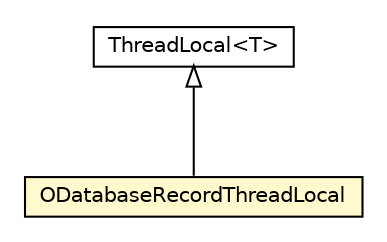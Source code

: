 #!/usr/local/bin/dot
#
# Class diagram 
# Generated by UMLGraph version R5_6-24-gf6e263 (http://www.umlgraph.org/)
#

digraph G {
	edge [fontname="Helvetica",fontsize=10,labelfontname="Helvetica",labelfontsize=10];
	node [fontname="Helvetica",fontsize=10,shape=plaintext];
	nodesep=0.25;
	ranksep=0.5;
	// com.orientechnologies.orient.core.db.ODatabaseRecordThreadLocal
	c2562961 [label=<<table title="com.orientechnologies.orient.core.db.ODatabaseRecordThreadLocal" border="0" cellborder="1" cellspacing="0" cellpadding="2" port="p" bgcolor="lemonChiffon" href="./ODatabaseRecordThreadLocal.html">
		<tr><td><table border="0" cellspacing="0" cellpadding="1">
<tr><td align="center" balign="center"> ODatabaseRecordThreadLocal </td></tr>
		</table></td></tr>
		</table>>, URL="./ODatabaseRecordThreadLocal.html", fontname="Helvetica", fontcolor="black", fontsize=10.0];
	//com.orientechnologies.orient.core.db.ODatabaseRecordThreadLocal extends java.lang.ThreadLocal<com.orientechnologies.orient.core.db.ODatabaseDocumentInternal>
	c2565451:p -> c2562961:p [dir=back,arrowtail=empty];
	// java.lang.ThreadLocal<T>
	c2565451 [label=<<table title="java.lang.ThreadLocal" border="0" cellborder="1" cellspacing="0" cellpadding="2" port="p" href="http://java.sun.com/j2se/1.4.2/docs/api/java/lang/ThreadLocal.html">
		<tr><td><table border="0" cellspacing="0" cellpadding="1">
<tr><td align="center" balign="center"> ThreadLocal&lt;T&gt; </td></tr>
		</table></td></tr>
		</table>>, URL="http://java.sun.com/j2se/1.4.2/docs/api/java/lang/ThreadLocal.html", fontname="Helvetica", fontcolor="black", fontsize=10.0];
}

